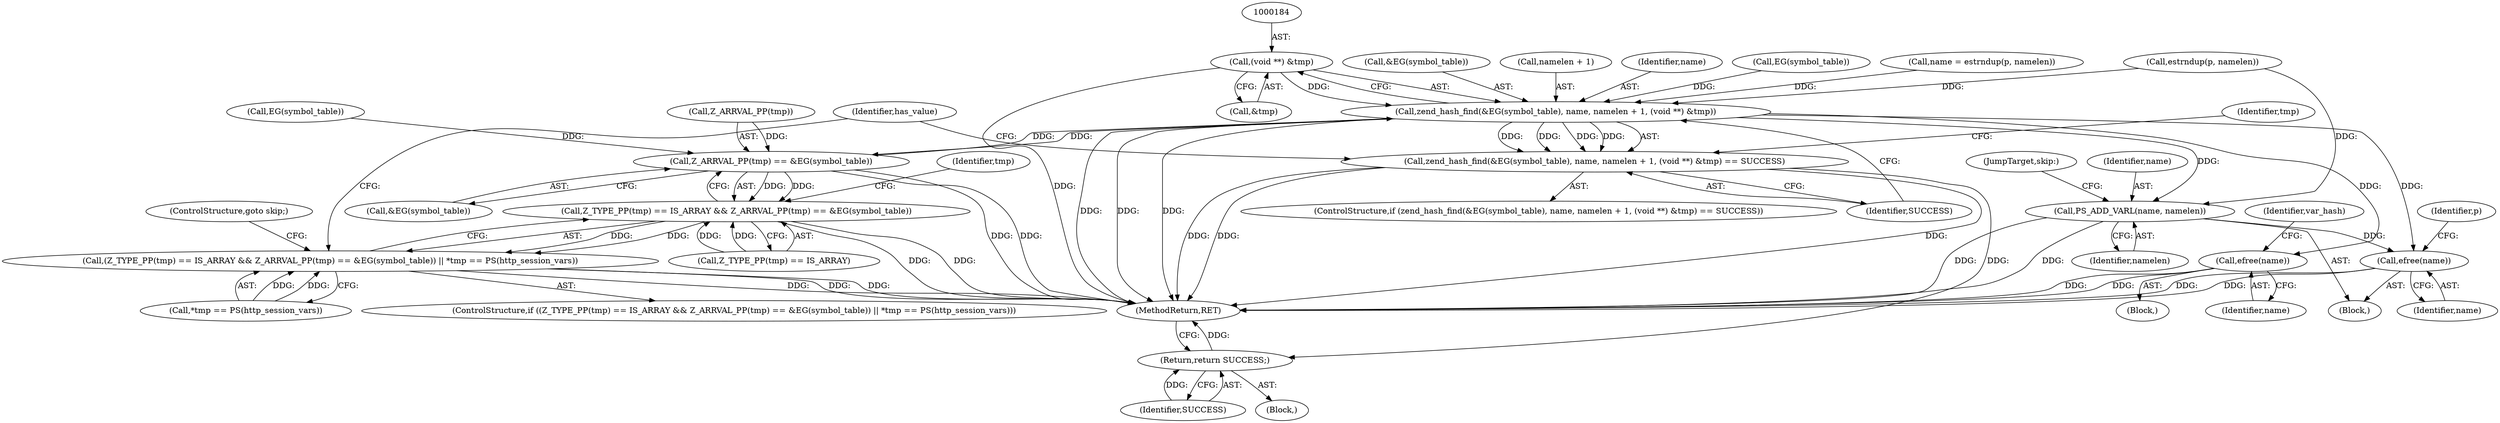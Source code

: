 digraph "0_php-src_8763c6090d627d8bb0ee1d030c30e58f406be9ce?w=1_0@pointer" {
"1000183" [label="(Call,(void **) &tmp)"];
"1000175" [label="(Call,zend_hash_find(&EG(symbol_table), name, namelen + 1, (void **) &tmp))"];
"1000174" [label="(Call,zend_hash_find(&EG(symbol_table), name, namelen + 1, (void **) &tmp) == SUCCESS)"];
"1000245" [label="(Return,return SUCCESS;)"];
"1000196" [label="(Call,Z_ARRVAL_PP(tmp) == &EG(symbol_table))"];
"1000191" [label="(Call,Z_TYPE_PP(tmp) == IS_ARRAY && Z_ARRVAL_PP(tmp) == &EG(symbol_table))"];
"1000190" [label="(Call,(Z_TYPE_PP(tmp) == IS_ARRAY && Z_ARRVAL_PP(tmp) == &EG(symbol_table)) || *tmp == PS(http_session_vars))"];
"1000227" [label="(Call,efree(name))"];
"1000233" [label="(Call,PS_ADD_VARL(name, namelen))"];
"1000237" [label="(Call,efree(name))"];
"1000199" [label="(Call,&EG(symbol_table))"];
"1000202" [label="(Call,*tmp == PS(http_session_vars))"];
"1000246" [label="(Identifier,SUCCESS)"];
"1000208" [label="(ControlStructure,goto skip;)"];
"1000177" [label="(Call,EG(symbol_table))"];
"1000166" [label="(Call,name = estrndup(p, namelen))"];
"1000238" [label="(Identifier,name)"];
"1000227" [label="(Call,efree(name))"];
"1000174" [label="(Call,zend_hash_find(&EG(symbol_table), name, namelen + 1, (void **) &tmp) == SUCCESS)"];
"1000210" [label="(Identifier,has_value)"];
"1000247" [label="(MethodReturn,RET)"];
"1000194" [label="(Identifier,tmp)"];
"1000189" [label="(ControlStructure,if ((Z_TYPE_PP(tmp) == IS_ARRAY && Z_ARRVAL_PP(tmp) == &EG(symbol_table)) || *tmp == PS(http_session_vars)))"];
"1000233" [label="(Call,PS_ADD_VARL(name, namelen))"];
"1000175" [label="(Call,zend_hash_find(&EG(symbol_table), name, namelen + 1, (void **) &tmp))"];
"1000197" [label="(Call,Z_ARRVAL_PP(tmp))"];
"1000235" [label="(Identifier,namelen)"];
"1000228" [label="(Identifier,name)"];
"1000187" [label="(Identifier,SUCCESS)"];
"1000191" [label="(Call,Z_TYPE_PP(tmp) == IS_ARRAY && Z_ARRVAL_PP(tmp) == &EG(symbol_table))"];
"1000236" [label="(JumpTarget,skip:)"];
"1000127" [label="(Block,)"];
"1000190" [label="(Call,(Z_TYPE_PP(tmp) == IS_ARRAY && Z_ARRVAL_PP(tmp) == &EG(symbol_table)) || *tmp == PS(http_session_vars))"];
"1000196" [label="(Call,Z_ARRVAL_PP(tmp) == &EG(symbol_table))"];
"1000237" [label="(Call,efree(name))"];
"1000176" [label="(Call,&EG(symbol_table))"];
"1000204" [label="(Identifier,tmp)"];
"1000192" [label="(Call,Z_TYPE_PP(tmp) == IS_ARRAY)"];
"1000240" [label="(Identifier,p)"];
"1000234" [label="(Identifier,name)"];
"1000230" [label="(Identifier,var_hash)"];
"1000221" [label="(Block,)"];
"1000183" [label="(Call,(void **) &tmp)"];
"1000245" [label="(Return,return SUCCESS;)"];
"1000104" [label="(Block,)"];
"1000180" [label="(Call,namelen + 1)"];
"1000200" [label="(Call,EG(symbol_table))"];
"1000185" [label="(Call,&tmp)"];
"1000168" [label="(Call,estrndup(p, namelen))"];
"1000173" [label="(ControlStructure,if (zend_hash_find(&EG(symbol_table), name, namelen + 1, (void **) &tmp) == SUCCESS))"];
"1000179" [label="(Identifier,name)"];
"1000183" -> "1000175"  [label="AST: "];
"1000183" -> "1000185"  [label="CFG: "];
"1000184" -> "1000183"  [label="AST: "];
"1000185" -> "1000183"  [label="AST: "];
"1000175" -> "1000183"  [label="CFG: "];
"1000183" -> "1000247"  [label="DDG: "];
"1000183" -> "1000175"  [label="DDG: "];
"1000175" -> "1000174"  [label="AST: "];
"1000176" -> "1000175"  [label="AST: "];
"1000179" -> "1000175"  [label="AST: "];
"1000180" -> "1000175"  [label="AST: "];
"1000187" -> "1000175"  [label="CFG: "];
"1000175" -> "1000247"  [label="DDG: "];
"1000175" -> "1000247"  [label="DDG: "];
"1000175" -> "1000247"  [label="DDG: "];
"1000175" -> "1000174"  [label="DDG: "];
"1000175" -> "1000174"  [label="DDG: "];
"1000175" -> "1000174"  [label="DDG: "];
"1000175" -> "1000174"  [label="DDG: "];
"1000196" -> "1000175"  [label="DDG: "];
"1000177" -> "1000175"  [label="DDG: "];
"1000166" -> "1000175"  [label="DDG: "];
"1000168" -> "1000175"  [label="DDG: "];
"1000175" -> "1000196"  [label="DDG: "];
"1000175" -> "1000227"  [label="DDG: "];
"1000175" -> "1000233"  [label="DDG: "];
"1000175" -> "1000237"  [label="DDG: "];
"1000174" -> "1000173"  [label="AST: "];
"1000174" -> "1000187"  [label="CFG: "];
"1000187" -> "1000174"  [label="AST: "];
"1000194" -> "1000174"  [label="CFG: "];
"1000210" -> "1000174"  [label="CFG: "];
"1000174" -> "1000247"  [label="DDG: "];
"1000174" -> "1000247"  [label="DDG: "];
"1000174" -> "1000247"  [label="DDG: "];
"1000174" -> "1000245"  [label="DDG: "];
"1000245" -> "1000104"  [label="AST: "];
"1000245" -> "1000246"  [label="CFG: "];
"1000246" -> "1000245"  [label="AST: "];
"1000247" -> "1000245"  [label="CFG: "];
"1000245" -> "1000247"  [label="DDG: "];
"1000246" -> "1000245"  [label="DDG: "];
"1000196" -> "1000191"  [label="AST: "];
"1000196" -> "1000199"  [label="CFG: "];
"1000197" -> "1000196"  [label="AST: "];
"1000199" -> "1000196"  [label="AST: "];
"1000191" -> "1000196"  [label="CFG: "];
"1000196" -> "1000247"  [label="DDG: "];
"1000196" -> "1000247"  [label="DDG: "];
"1000196" -> "1000191"  [label="DDG: "];
"1000196" -> "1000191"  [label="DDG: "];
"1000197" -> "1000196"  [label="DDG: "];
"1000200" -> "1000196"  [label="DDG: "];
"1000191" -> "1000190"  [label="AST: "];
"1000191" -> "1000192"  [label="CFG: "];
"1000192" -> "1000191"  [label="AST: "];
"1000204" -> "1000191"  [label="CFG: "];
"1000190" -> "1000191"  [label="CFG: "];
"1000191" -> "1000247"  [label="DDG: "];
"1000191" -> "1000247"  [label="DDG: "];
"1000191" -> "1000190"  [label="DDG: "];
"1000191" -> "1000190"  [label="DDG: "];
"1000192" -> "1000191"  [label="DDG: "];
"1000192" -> "1000191"  [label="DDG: "];
"1000190" -> "1000189"  [label="AST: "];
"1000190" -> "1000202"  [label="CFG: "];
"1000202" -> "1000190"  [label="AST: "];
"1000208" -> "1000190"  [label="CFG: "];
"1000210" -> "1000190"  [label="CFG: "];
"1000190" -> "1000247"  [label="DDG: "];
"1000190" -> "1000247"  [label="DDG: "];
"1000190" -> "1000247"  [label="DDG: "];
"1000202" -> "1000190"  [label="DDG: "];
"1000202" -> "1000190"  [label="DDG: "];
"1000227" -> "1000221"  [label="AST: "];
"1000227" -> "1000228"  [label="CFG: "];
"1000228" -> "1000227"  [label="AST: "];
"1000230" -> "1000227"  [label="CFG: "];
"1000227" -> "1000247"  [label="DDG: "];
"1000227" -> "1000247"  [label="DDG: "];
"1000233" -> "1000127"  [label="AST: "];
"1000233" -> "1000235"  [label="CFG: "];
"1000234" -> "1000233"  [label="AST: "];
"1000235" -> "1000233"  [label="AST: "];
"1000236" -> "1000233"  [label="CFG: "];
"1000233" -> "1000247"  [label="DDG: "];
"1000233" -> "1000247"  [label="DDG: "];
"1000168" -> "1000233"  [label="DDG: "];
"1000233" -> "1000237"  [label="DDG: "];
"1000237" -> "1000127"  [label="AST: "];
"1000237" -> "1000238"  [label="CFG: "];
"1000238" -> "1000237"  [label="AST: "];
"1000240" -> "1000237"  [label="CFG: "];
"1000237" -> "1000247"  [label="DDG: "];
"1000237" -> "1000247"  [label="DDG: "];
}
